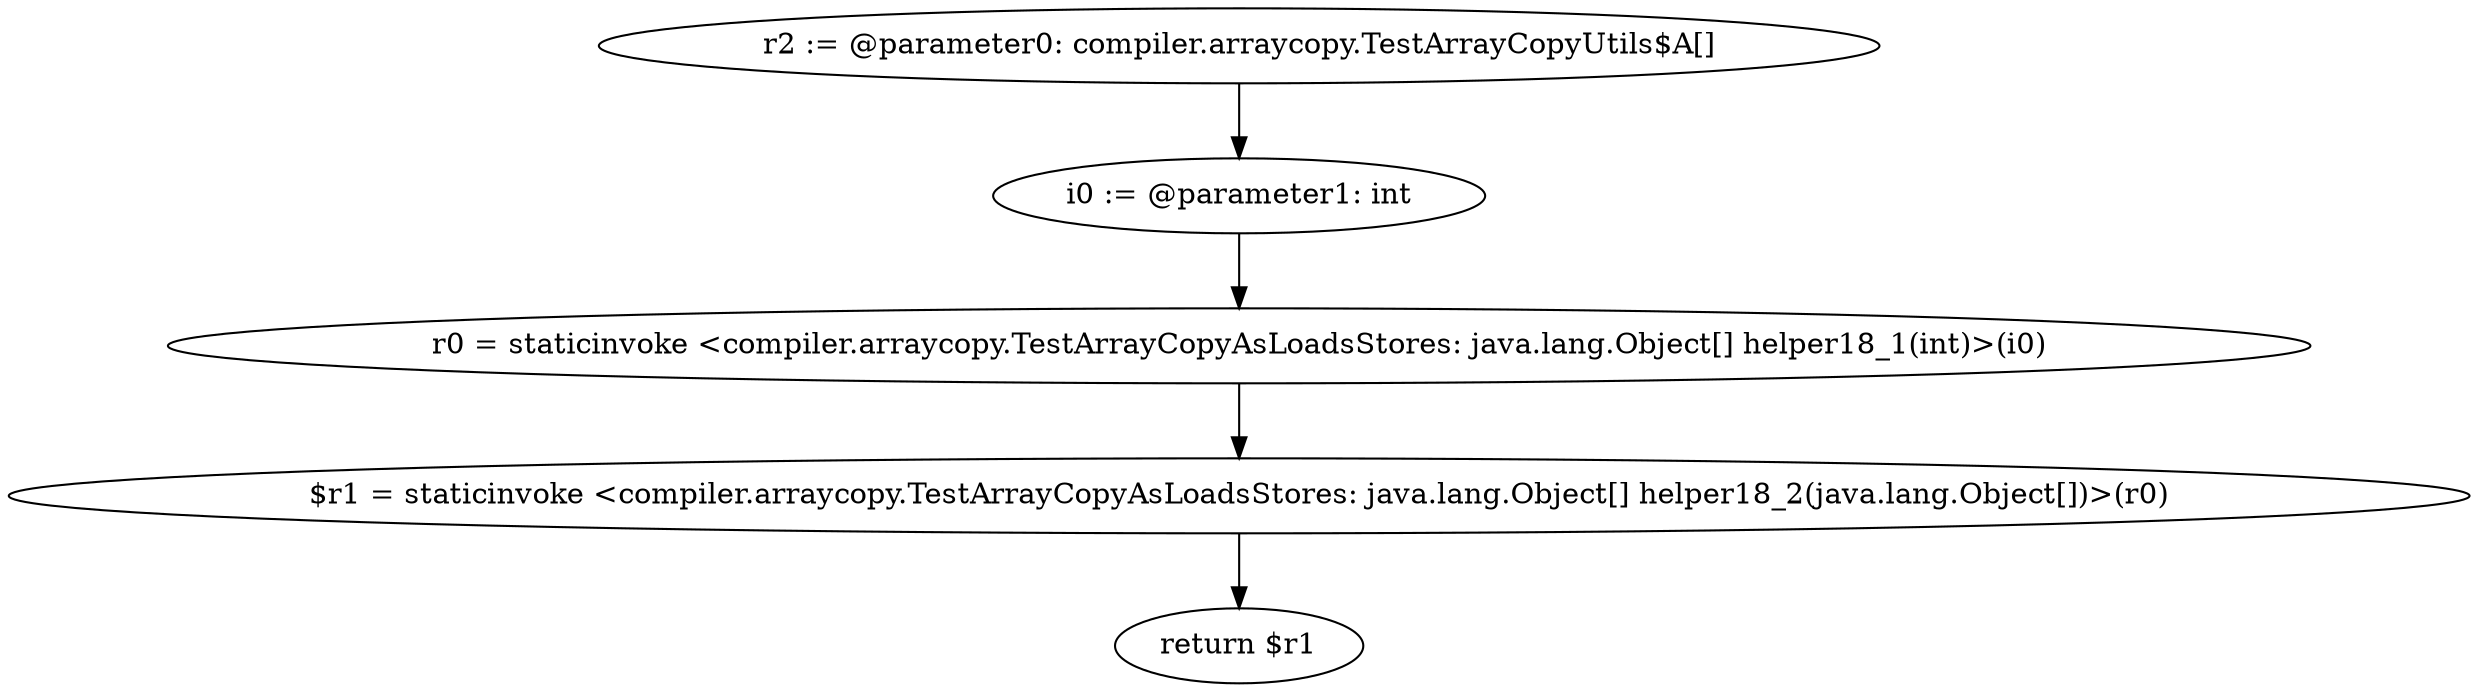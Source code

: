digraph "unitGraph" {
    "r2 := @parameter0: compiler.arraycopy.TestArrayCopyUtils$A[]"
    "i0 := @parameter1: int"
    "r0 = staticinvoke <compiler.arraycopy.TestArrayCopyAsLoadsStores: java.lang.Object[] helper18_1(int)>(i0)"
    "$r1 = staticinvoke <compiler.arraycopy.TestArrayCopyAsLoadsStores: java.lang.Object[] helper18_2(java.lang.Object[])>(r0)"
    "return $r1"
    "r2 := @parameter0: compiler.arraycopy.TestArrayCopyUtils$A[]"->"i0 := @parameter1: int";
    "i0 := @parameter1: int"->"r0 = staticinvoke <compiler.arraycopy.TestArrayCopyAsLoadsStores: java.lang.Object[] helper18_1(int)>(i0)";
    "r0 = staticinvoke <compiler.arraycopy.TestArrayCopyAsLoadsStores: java.lang.Object[] helper18_1(int)>(i0)"->"$r1 = staticinvoke <compiler.arraycopy.TestArrayCopyAsLoadsStores: java.lang.Object[] helper18_2(java.lang.Object[])>(r0)";
    "$r1 = staticinvoke <compiler.arraycopy.TestArrayCopyAsLoadsStores: java.lang.Object[] helper18_2(java.lang.Object[])>(r0)"->"return $r1";
}
